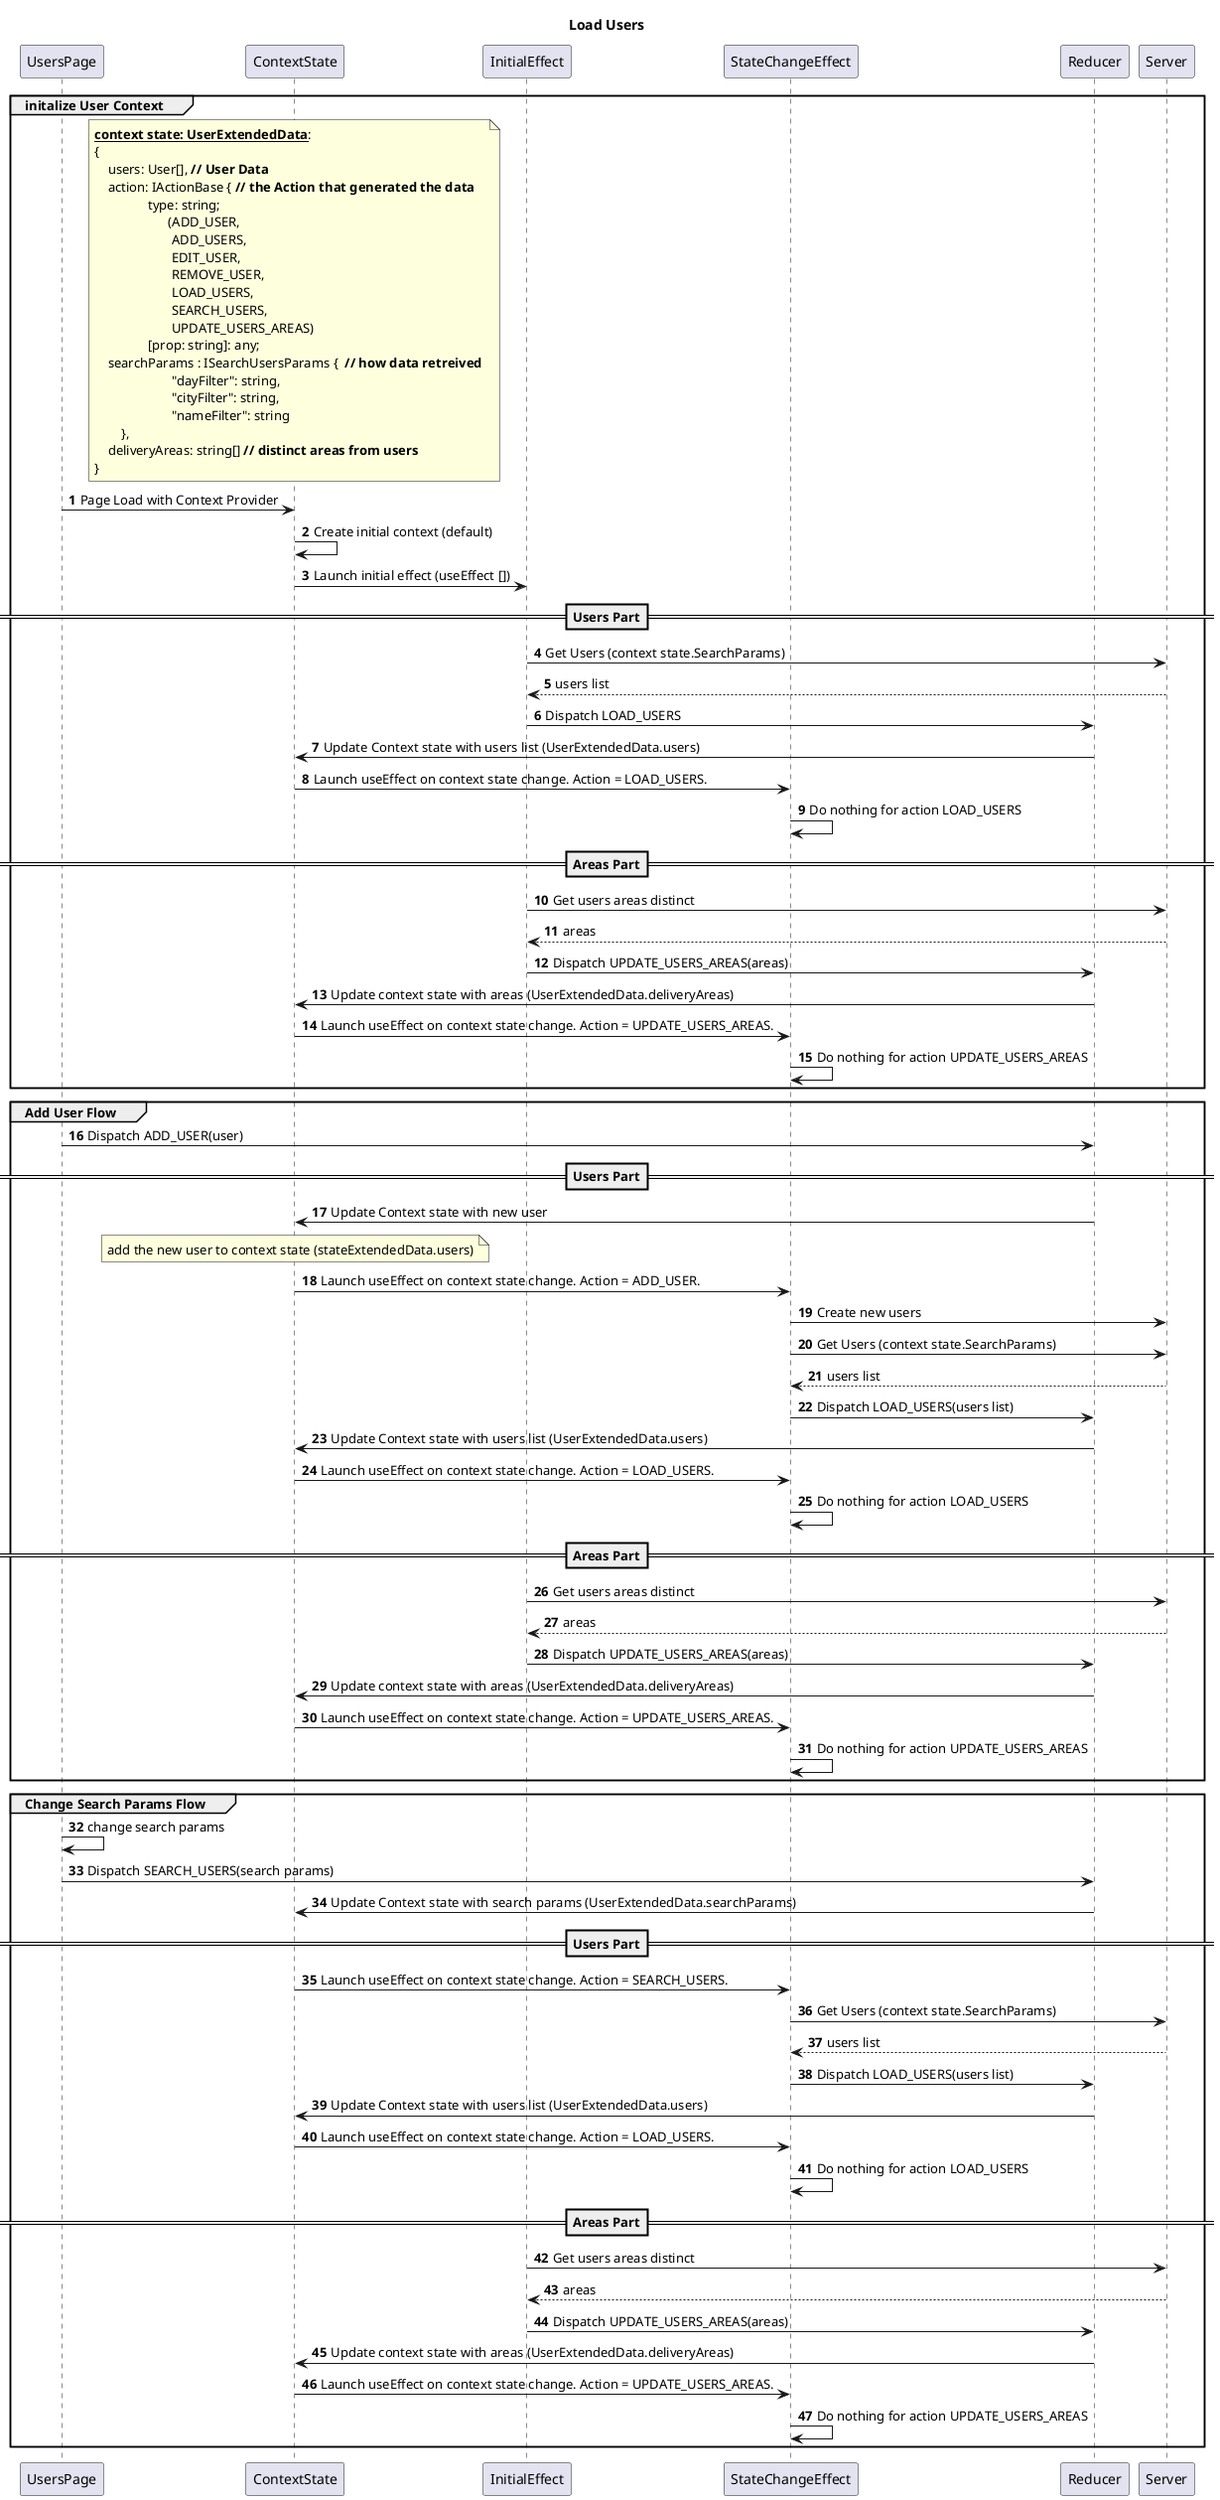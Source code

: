 @startuml

title Load Users

autonumber

participant UsersPage as UI
participant ContextState as context
participant InitialEffect as inital_effect
participant StateChangeEffect as effect
participant Reducer as reducer
participant Server as server

group initalize User Context
note over context
  <b><u>context state: UserExtendedData</u></b>:
  {
      users: User[], <b>// User Data</b>
      action: IActionBase { <b>// the Action that generated the data</b>
                  type: string;  
                        (ADD_USER, 
                         ADD_USERS, 
                         EDIT_USER, 
                         REMOVE_USER, 
                         LOAD_USERS, 
                         SEARCH_USERS, 
                         UPDATE_USERS_AREAS)
                  [prop: string]: any;
      searchParams : ISearchUsersParams { <b> // how data retreived </b>
                         "dayFilter": string,
                         "cityFilter": string,
                         "nameFilter": string
          },
      deliveryAreas: string[] <b>// distinct areas from users </b>
  }
end note
UI -> context: Page Load with Context Provider
context -> context: Create initial context (default)
context-> inital_effect: Launch initial effect (useEffect [])
== Users Part==
inital_effect -> server: Get Users (context state.SearchParams)
server --> inital_effect: users list
inital_effect -> reducer: Dispatch LOAD_USERS
reducer -> context: Update Context state with users list (UserExtendedData.users)
context -> effect: Launch useEffect on context state change. Action = LOAD_USERS.
effect -> effect: Do nothing for action LOAD_USERS
== Areas Part==
inital_effect -> server: Get users areas distinct
server --> inital_effect: areas
inital_effect -> reducer : Dispatch UPDATE_USERS_AREAS(areas)
reducer -> context: Update context state with areas (UserExtendedData.deliveryAreas)
context -> effect: Launch useEffect on context state change. Action = UPDATE_USERS_AREAS.
effect -> effect: Do nothing for action UPDATE_USERS_AREAS
end

group Add User Flow
UI -> reducer: Dispatch ADD_USER(user)
== Users Part==
reducer -> context: Update Context state with new user 
note over context
add the new user to context state (stateExtendedData.users)
end note
context -> effect: Launch useEffect on context state change. Action = ADD_USER.
effect -> server: Create new users
effect -> server: Get Users (context state.SearchParams)
server --> effect: users list
effect -> reducer: Dispatch LOAD_USERS(users list)
reducer -> context: Update Context state with users list (UserExtendedData.users)
context -> effect: Launch useEffect on context state change. Action = LOAD_USERS.
effect -> effect: Do nothing for action LOAD_USERS
== Areas Part==
inital_effect -> server: Get users areas distinct
server --> inital_effect: areas
inital_effect -> reducer : Dispatch UPDATE_USERS_AREAS(areas)
reducer -> context: Update context state with areas (UserExtendedData.deliveryAreas)
context -> effect: Launch useEffect on context state change. Action = UPDATE_USERS_AREAS.
effect -> effect: Do nothing for action UPDATE_USERS_AREAS

end

group Change Search Params Flow
UI -> UI: change search params
UI -> reducer: Dispatch SEARCH_USERS(search params)
reducer -> context: Update Context state with search params (UserExtendedData.searchParams)
== Users Part==
context -> effect: Launch useEffect on context state change. Action = SEARCH_USERS.
effect -> server: Get Users (context state.SearchParams)
server --> effect: users list
effect -> reducer: Dispatch LOAD_USERS(users list)
reducer -> context: Update Context state with users list (UserExtendedData.users)
context -> effect: Launch useEffect on context state change. Action = LOAD_USERS.
effect -> effect: Do nothing for action LOAD_USERS
== Areas Part==
inital_effect -> server: Get users areas distinct
server --> inital_effect: areas
inital_effect -> reducer : Dispatch UPDATE_USERS_AREAS(areas)
reducer -> context: Update context state with areas (UserExtendedData.deliveryAreas)
context -> effect: Launch useEffect on context state change. Action = UPDATE_USERS_AREAS.
effect -> effect: Do nothing for action UPDATE_USERS_AREAS
end

@enduml